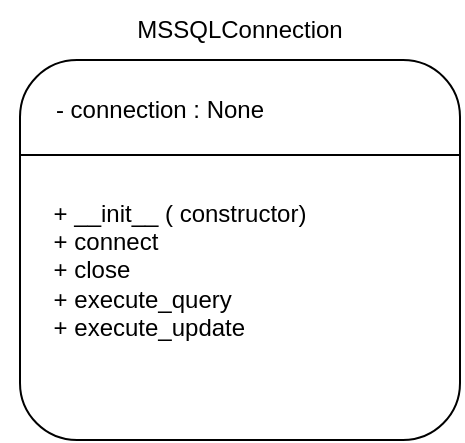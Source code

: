 <mxfile version="24.7.10">
  <diagram name="Page-1" id="QpcB2GNqOP-H-vSnAYb2">
    <mxGraphModel dx="1461" dy="652" grid="1" gridSize="10" guides="1" tooltips="1" connect="1" arrows="1" fold="1" page="1" pageScale="1" pageWidth="850" pageHeight="1100" math="0" shadow="0">
      <root>
        <mxCell id="0" />
        <mxCell id="1" parent="0" />
        <mxCell id="NBf2H3UBYavzmhQ-icnO-1" value="" style="rounded=1;whiteSpace=wrap;html=1;" vertex="1" parent="1">
          <mxGeometry x="360" y="50" width="220" height="190" as="geometry" />
        </mxCell>
        <mxCell id="NBf2H3UBYavzmhQ-icnO-3" value="" style="endArrow=none;html=1;rounded=0;entryX=0;entryY=0.25;entryDx=0;entryDy=0;exitX=1;exitY=0.25;exitDx=0;exitDy=0;" edge="1" parent="1" source="NBf2H3UBYavzmhQ-icnO-1" target="NBf2H3UBYavzmhQ-icnO-1">
          <mxGeometry width="50" height="50" relative="1" as="geometry">
            <mxPoint x="570" y="180" as="sourcePoint" />
            <mxPoint x="450" y="310" as="targetPoint" />
          </mxGeometry>
        </mxCell>
        <mxCell id="NBf2H3UBYavzmhQ-icnO-4" value="&lt;font style=&quot;vertical-align: inherit;&quot;&gt;&lt;font style=&quot;vertical-align: inherit;&quot;&gt;-&amp;nbsp;connection : None&lt;/font&gt;&lt;/font&gt;" style="text;html=1;align=center;verticalAlign=middle;whiteSpace=wrap;rounded=0;" vertex="1" parent="1">
          <mxGeometry x="350" y="60" width="160" height="30" as="geometry" />
        </mxCell>
        <mxCell id="NBf2H3UBYavzmhQ-icnO-6" value="&lt;font style=&quot;vertical-align: inherit;&quot;&gt;&lt;font style=&quot;vertical-align: inherit;&quot;&gt;+&amp;nbsp;__init__ ( constructor)&lt;/font&gt;&lt;/font&gt;&lt;div style=&quot;text-align: left;&quot;&gt;&lt;font style=&quot;vertical-align: inherit;&quot;&gt;&lt;font style=&quot;vertical-align: inherit;&quot;&gt;+&amp;nbsp;connect&lt;/font&gt;&lt;/font&gt;&lt;/div&gt;&lt;div style=&quot;text-align: left;&quot;&gt;&lt;font style=&quot;vertical-align: inherit;&quot;&gt;&lt;font style=&quot;vertical-align: inherit;&quot;&gt;+ close&lt;/font&gt;&lt;/font&gt;&lt;/div&gt;&lt;div style=&quot;text-align: left;&quot;&gt;&lt;font style=&quot;vertical-align: inherit;&quot;&gt;&lt;font style=&quot;vertical-align: inherit;&quot;&gt;+&amp;nbsp;execute_query&lt;/font&gt;&lt;/font&gt;&lt;/div&gt;&lt;div style=&quot;text-align: left;&quot;&gt;&lt;font style=&quot;vertical-align: inherit;&quot;&gt;&lt;font style=&quot;vertical-align: inherit;&quot;&gt;+ execute_update&lt;/font&gt;&lt;/font&gt;&lt;/div&gt;" style="text;html=1;align=center;verticalAlign=middle;whiteSpace=wrap;rounded=0;" vertex="1" parent="1">
          <mxGeometry x="360" y="100" width="160" height="110" as="geometry" />
        </mxCell>
        <mxCell id="NBf2H3UBYavzmhQ-icnO-7" value="MSSQLConnection" style="text;html=1;align=center;verticalAlign=middle;whiteSpace=wrap;rounded=0;" vertex="1" parent="1">
          <mxGeometry x="410" y="20" width="120" height="30" as="geometry" />
        </mxCell>
      </root>
    </mxGraphModel>
  </diagram>
</mxfile>
